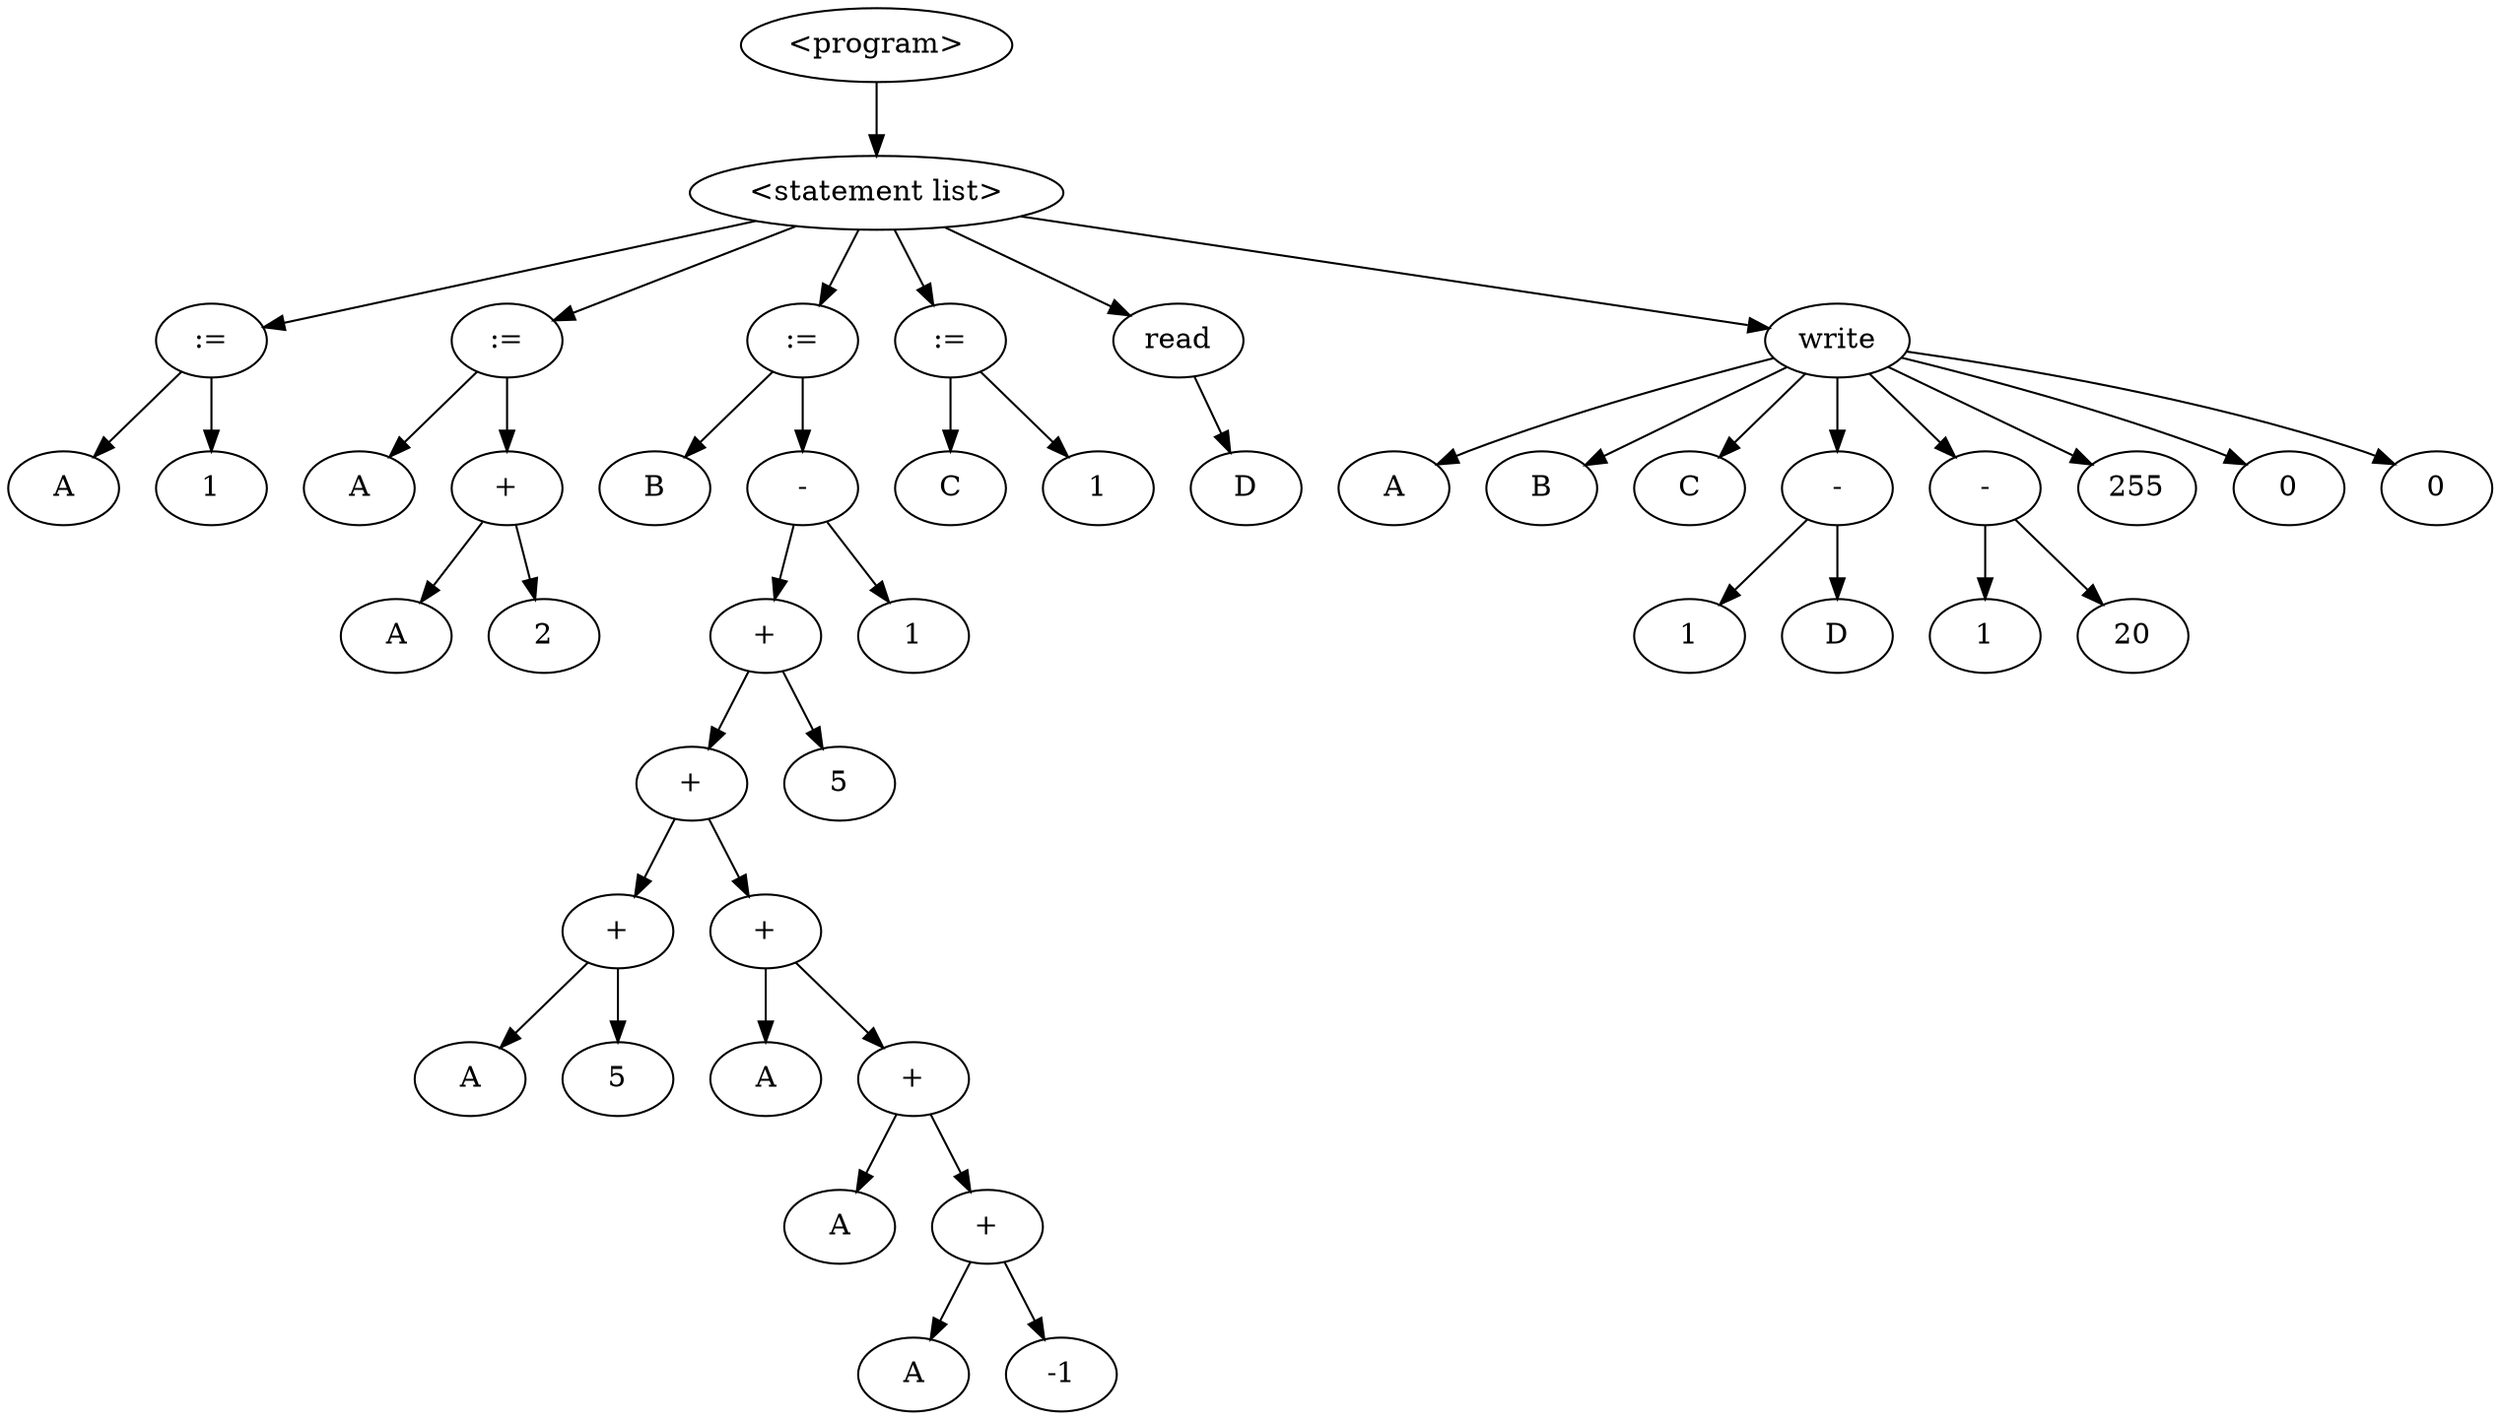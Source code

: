 digraph AST {
node0 [label="<program>"];
node1 [label="<statement list>"];
node2 [label=":="];
node3 [label="A"];
node2 -> node3;
node4 [label="1"];
node2 -> node4;
node1 -> node2;
node5 [label=":="];
node6 [label="A"];
node5 -> node6;
node7 [label="+"];
node8 [label="A"];
node7 -> node8;
node9 [label="2"];
node7 -> node9;
node5 -> node7;
node1 -> node5;
node10 [label=":="];
node11 [label="B"];
node10 -> node11;
node12 [label="-"];
node13 [label="+"];
node14 [label="+"];
node15 [label="+"];
node16 [label="A"];
node15 -> node16;
node17 [label="5"];
node15 -> node17;
node14 -> node15;
node18 [label="+"];
node19 [label="A"];
node18 -> node19;
node20 [label="+"];
node21 [label="A"];
node20 -> node21;
node22 [label="+"];
node23 [label="A"];
node22 -> node23;
node24 [label="-1"];
node22 -> node24;
node20 -> node22;
node18 -> node20;
node14 -> node18;
node13 -> node14;
node25 [label="5"];
node13 -> node25;
node12 -> node13;
node26 [label="1"];
node12 -> node26;
node10 -> node12;
node1 -> node10;
node27 [label=":="];
node28 [label="C"];
node27 -> node28;
node29 [label="1"];
node27 -> node29;
node1 -> node27;
node30 [label="read"];
node31 [label="D"];
node30 -> node31;
node1 -> node30;
node32 [label="write"];
node33 [label="A"];
node32 -> node33;
node34 [label="B"];
node32 -> node34;
node35 [label="C"];
node32 -> node35;
node36 [label="-"];
node37 [label="1"];
node36 -> node37;
node38 [label="D"];
node36 -> node38;
node32 -> node36;
node39 [label="-"];
node40 [label="1"];
node39 -> node40;
node41 [label="20"];
node39 -> node41;
node32 -> node39;
node42 [label="255"];
node32 -> node42;
node43 [label="0"];
node32 -> node43;
node44 [label="0"];
node32 -> node44;
node1 -> node32;
node0 -> node1;
}